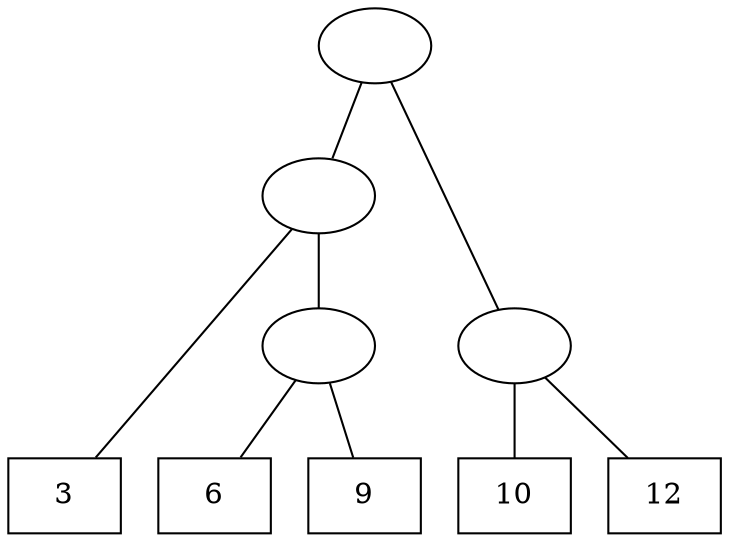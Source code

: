 digraph AVL {
  root [label=""];
  a [label=""];
  b [label=""];
  c [label=""];
  node [shape=box];
  { rank=same; 3 -> 6 -> 9 -> 10 -> 12 [style=invis] }
  edge [dir=none];
  root -> a;
  root -> b;
  a -> 3;
  a -> c;
  c -> 6;
  c -> 9;
  b -> 10;
  b -> 12;
}
